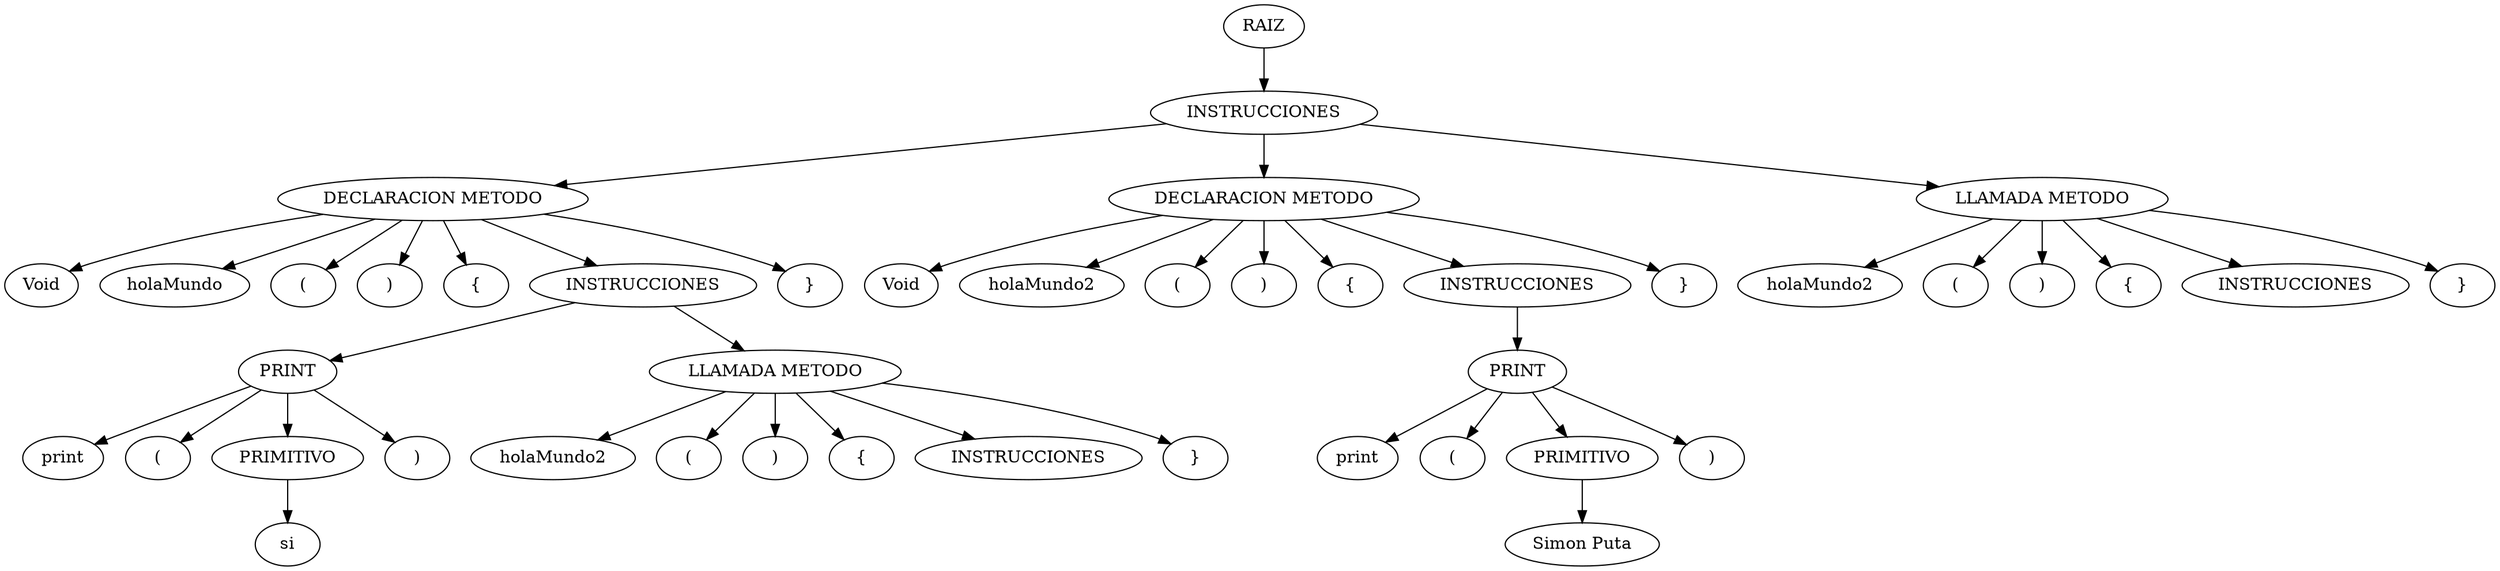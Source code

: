 digraph {
n0[label="RAIZ"];
n1[label="INSTRUCCIONES"];
n0->n1;
n2[label="DECLARACION METODO"];
n1->n2;
n3[label="Void"];
n2->n3;
n4[label="holaMundo"];
n2->n4;
n5[label="("];
n2->n5;
n6[label=")"];
n2->n6;
n7[label="{"];
n2->n7;
n8[label="INSTRUCCIONES"];
n2->n8;
n9[label="PRINT"];
n8->n9;
n10[label="print"];
n9->n10;
n11[label="("];
n9->n11;
n12[label="PRIMITIVO"];
n9->n12;
n13[label="si"];
n12->n13;
n14[label=")"];
n9->n14;
n15[label="LLAMADA METODO"];
n8->n15;
n16[label="holaMundo2"];
n15->n16;
n17[label="("];
n15->n17;
n18[label=")"];
n15->n18;
n19[label="{"];
n15->n19;
n20[label="INSTRUCCIONES"];
n15->n20;
n21[label="}"];
n15->n21;
n22[label="}"];
n2->n22;
n23[label="DECLARACION METODO"];
n1->n23;
n24[label="Void"];
n23->n24;
n25[label="holaMundo2"];
n23->n25;
n26[label="("];
n23->n26;
n27[label=")"];
n23->n27;
n28[label="{"];
n23->n28;
n29[label="INSTRUCCIONES"];
n23->n29;
n30[label="PRINT"];
n29->n30;
n31[label="print"];
n30->n31;
n32[label="("];
n30->n32;
n33[label="PRIMITIVO"];
n30->n33;
n34[label="Simon Puta"];
n33->n34;
n35[label=")"];
n30->n35;
n36[label="}"];
n23->n36;
n37[label="LLAMADA METODO"];
n1->n37;
n38[label="holaMundo2"];
n37->n38;
n39[label="("];
n37->n39;
n40[label=")"];
n37->n40;
n41[label="{"];
n37->n41;
n42[label="INSTRUCCIONES"];
n37->n42;
n43[label="}"];
n37->n43;
}